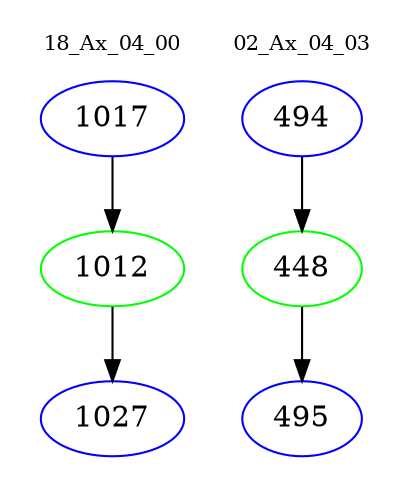 digraph{
subgraph cluster_0 {
color = white
label = "18_Ax_04_00";
fontsize=10;
T0_1017 [label="1017", color="blue"]
T0_1017 -> T0_1012 [color="black"]
T0_1012 [label="1012", color="green"]
T0_1012 -> T0_1027 [color="black"]
T0_1027 [label="1027", color="blue"]
}
subgraph cluster_1 {
color = white
label = "02_Ax_04_03";
fontsize=10;
T1_494 [label="494", color="blue"]
T1_494 -> T1_448 [color="black"]
T1_448 [label="448", color="green"]
T1_448 -> T1_495 [color="black"]
T1_495 [label="495", color="blue"]
}
}
